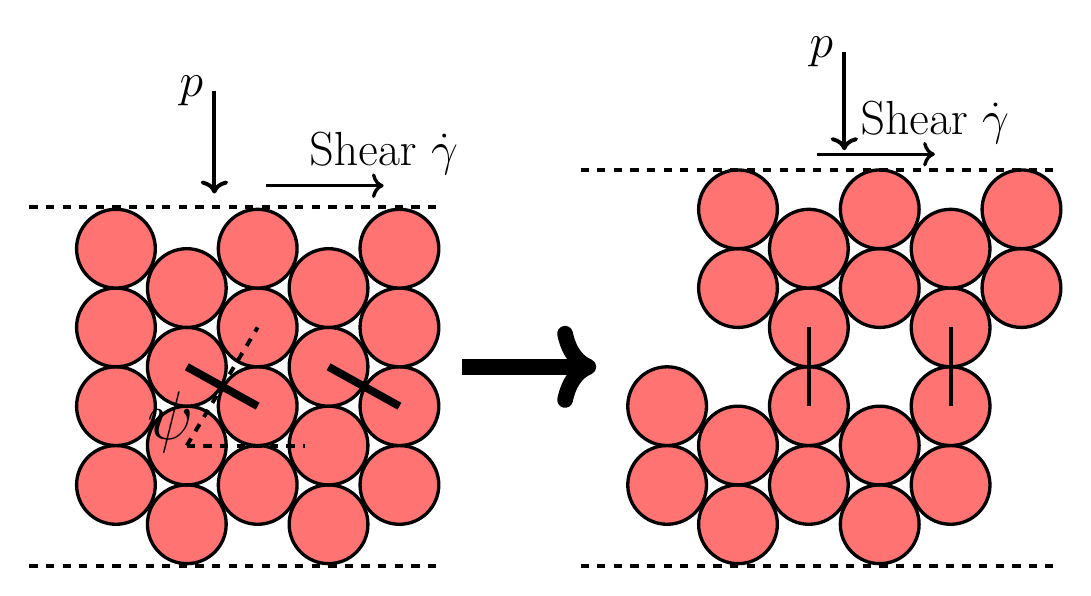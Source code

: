 
\begin{tikzpicture}[scale = 1.]
    % \draw (-11.5,4) node {\textbf{A}};
    % \draw (-1.5,4) node {\textbf{B}};

    \def \b {7};
    \def \c {-7};
    \def \d {0.1};
    \def \r {0.5};

    % Before dilatancy
    \foreach \x in {1.1, 2.9, 4.7}
        \foreach \y in {1.5,..., 4.5}
            \draw [color=black, fill=red!55,very thick] (\x, \y) circle (0.5);

    \foreach \x in {2, 3.8}
        \foreach \y in {1,..., 4}
            \draw [color=black, fill=red!55,very thick] (\x, \y) circle (0.5);

    %contact forces
    \draw[ very thick, line width = 1mm] (2.9, 2.5) -- (2,3);
    \draw[ very thick,line width = 1mm] (4.7, 2.5) -- (3.8,3);
    
    \draw[dashed, very thick] (0, 5.03) -- (5.2,5.03);
    \draw[dashed, very thick] (0, 0.47) -- (5.2,0.47);

    % \draw[->, very thick, line width = 1mm]  (0.1, 4.2) node[left] {\LARGE $p$} -- (0.1, 5.03) ;
     
    \draw [very thick, ->] (3, 5.3) -- (4.5, 5.3) node[above] {\LARGE Shear $\dot\gamma$};

        \draw[->, very thick, line width = 0.5mm]  (2.35, 6.5) node[left] {\LARGE $p$} -- (2.35, 5.2) ;

    \draw[->, line width = 2mm] (5.5, 3) -- (7.2,3);
    
    %When dilatating
    
    \foreach \x in {1.1, 2.9, 4.7}
        \foreach \y in {1.5,2.5}
            \draw [color=black, fill=red!55,very thick] (\x+\b, \y) circle (0.5);

    \foreach \x in {2, 3.8}
        \foreach \y in {1,2}
            \draw [color=black, fill=red!55,very thick] (\x+\b, \y) circle (0.5);

    \foreach \x in {2.9, 4.7}
        \foreach \y in {3.5, 4.5}
            \draw [color=black, fill=red!55,very thick] (\x+\b, \y) circle (0.5);

    \foreach \x in {2, 3.8, 5.6}
        \foreach \y in { 4,5}
            \draw [color=black, fill=red!55,very thick] (\x+\b, \y) circle (0.5);

    \draw[dashed, very thick] (0+\b, 0.47) -- (6+\b,0.47);
    \draw[dashed, very thick] (0+\b, 5.5) -- (6+\b,5.5);


    \draw[->, very thick, line width = 0.5mm]  (3.35+\b, 7) node[left] {\LARGE $p$} -- (3.35+\b, 5.75) ;
     
    \draw [very thick, ->] (3+\b, 5.7) -- (4.5+\b, 5.7) node[above] {\LARGE Shear $\dot{\gamma}$};

    \draw[ very thick, line width = 0.5mm] (2.9+\b, 2.5) -- (2.9+\b,3.5);
    \draw[ very thick,line width = 0.5mm] (4.7+\b, 2.5) -- (4.7+\b,3.5);

    \coordinate (A) at (4, 2);
    \coordinate (B) at (2, 2);
    \coordinate (C) at (2.2, 2.4);
    \draw[dashed, thick, line width = 0.5mm] (2, 2) -- (3.5, 2);
    \draw[dashed, thick, line width = 0.5mm] (2, 2) -- (2.9, 3.5);
    \pic [draw, -,, angle eccentricity=1.5] {angle = A--B--C};
    
    \node[color = black] at (1.8, 2.3)  {\Huge $\psi $};
    % \node at (0, 6)  {\LARGE (a) $\psi > 0$};

\end{tikzpicture}
